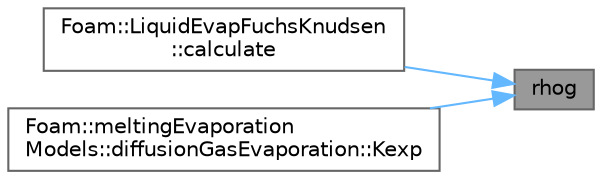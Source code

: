 digraph "rhog"
{
 // LATEX_PDF_SIZE
  bgcolor="transparent";
  edge [fontname=Helvetica,fontsize=10,labelfontname=Helvetica,labelfontsize=10];
  node [fontname=Helvetica,fontsize=10,shape=box,height=0.2,width=0.4];
  rankdir="RL";
  Node1 [id="Node000001",label="rhog",height=0.2,width=0.4,color="gray40", fillcolor="grey60", style="filled", fontcolor="black",tooltip=" "];
  Node1 -> Node2 [id="edge1_Node000001_Node000002",dir="back",color="steelblue1",style="solid",tooltip=" "];
  Node2 [id="Node000002",label="Foam::LiquidEvapFuchsKnudsen\l::calculate",height=0.2,width=0.4,color="grey40", fillcolor="white", style="filled",URL="$classFoam_1_1LiquidEvapFuchsKnudsen.html#ab2c6e3e6e7544fa402395cab79aeb36c",tooltip=" "];
  Node1 -> Node3 [id="edge2_Node000001_Node000003",dir="back",color="steelblue1",style="solid",tooltip=" "];
  Node3 [id="Node000003",label="Foam::meltingEvaporation\lModels::diffusionGasEvaporation::Kexp",height=0.2,width=0.4,color="grey40", fillcolor="white", style="filled",URL="$classFoam_1_1meltingEvaporationModels_1_1diffusionGasEvaporation.html#a3185484b2262a4a2c82e147b6c416a1e",tooltip=" "];
}
